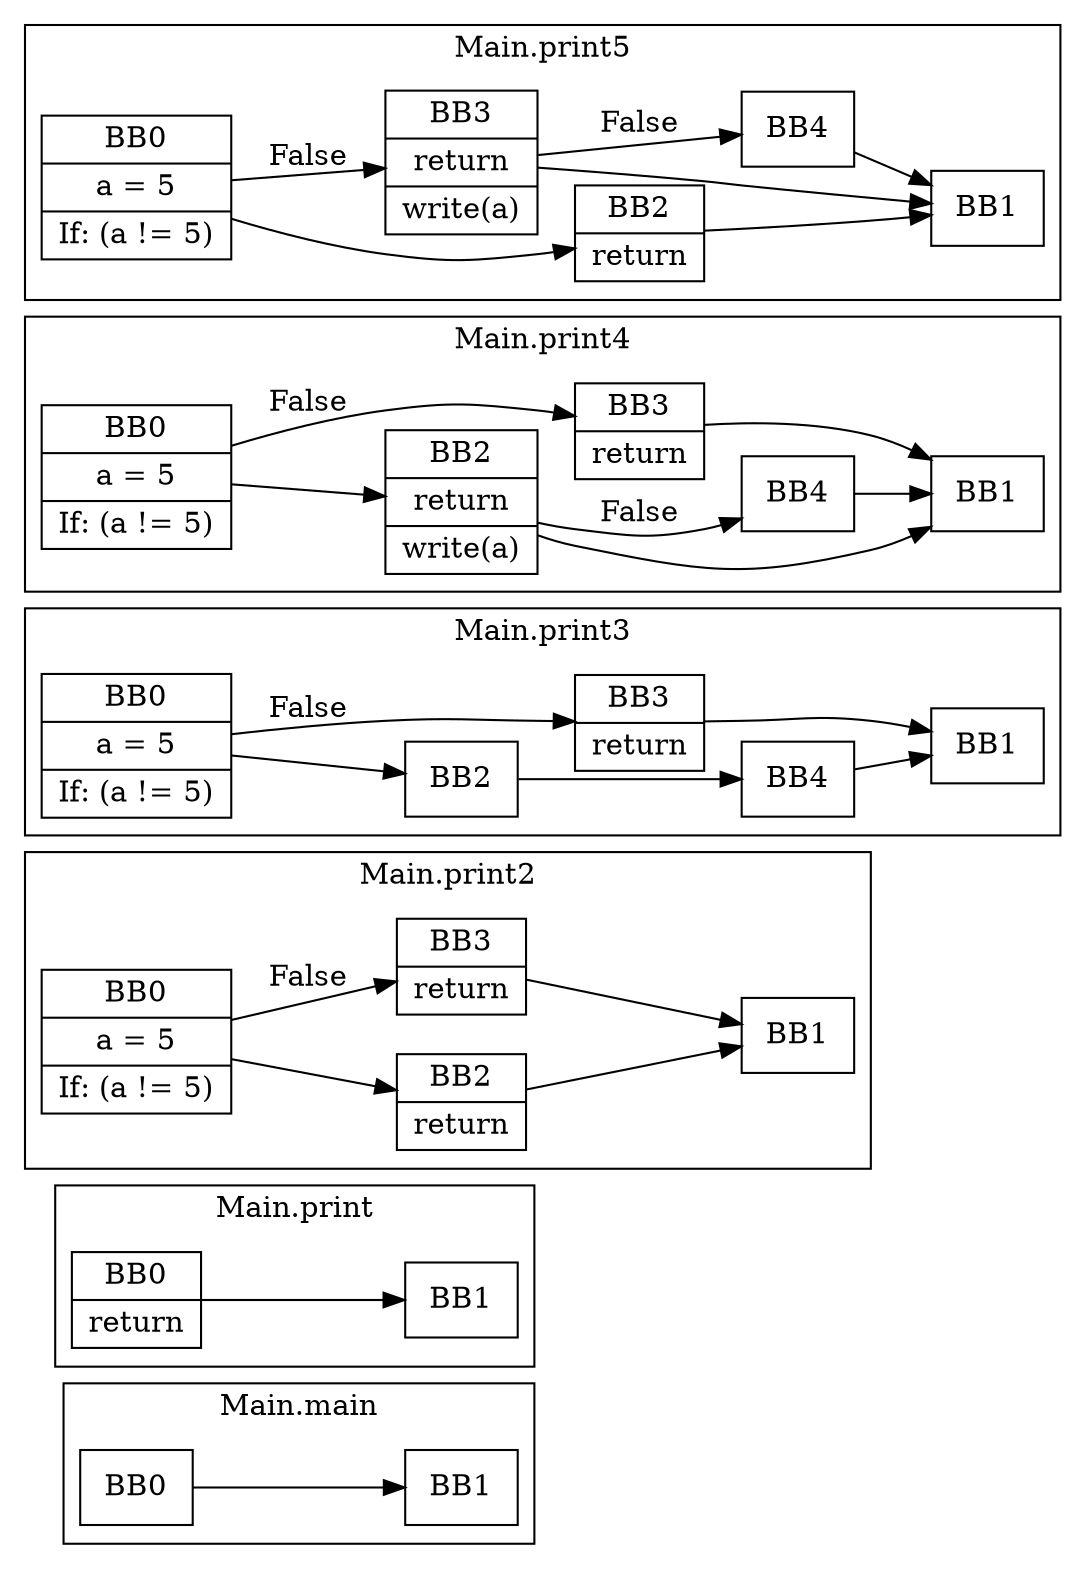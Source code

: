 digraph G {
  graph [ rankdir = "LR" ];
  subgraph cluster_0 {
    label = "Main.main"
    M0_BB0 [
      shape="record"
      label="BB0"
    ];
    M0_BB0 -> M0_BB1;
    M0_BB1 [
      shape="record"
      label="BB1"
    ];
  }
  subgraph cluster_1 {
    label = "Main.print"
    M1_BB0 [
      shape="record"
      label="BB0|return"
    ];
    M1_BB0 -> M1_BB1;
    M1_BB1 [
      shape="record"
      label="BB1"
    ];
  }
  subgraph cluster_2 {
    label = "Main.print2"
    M2_BB0 [
      shape="record"
      label="BB0|a = 5|If: (a != 5)"
    ];
    M2_BB0 -> M2_BB2;
    M2_BB0 -> M2_BB3 [label="False"];
    M2_BB1 [
      shape="record"
      label="BB1"
    ];
    M2_BB2 [
      shape="record"
      label="BB2|return"
    ];
    M2_BB2 -> M2_BB1;
    M2_BB3 [
      shape="record"
      label="BB3|return"
    ];
    M2_BB3 -> M2_BB1;
  }
  subgraph cluster_3 {
    label = "Main.print3"
    M3_BB0 [
      shape="record"
      label="BB0|a = 5|If: (a != 5)"
    ];
    M3_BB0 -> M3_BB2;
    M3_BB0 -> M3_BB3 [label="False"];
    M3_BB1 [
      shape="record"
      label="BB1"
    ];
    M3_BB2 [
      shape="record"
      label="BB2"
    ];
    M3_BB2 -> M3_BB4;
    M3_BB3 [
      shape="record"
      label="BB3|return"
    ];
    M3_BB3 -> M3_BB1;
    M3_BB4 [
      shape="record"
      label="BB4"
    ];
    M3_BB4 -> M3_BB1;
  }
  subgraph cluster_4 {
    label = "Main.print4"
    M4_BB0 [
      shape="record"
      label="BB0|a = 5|If: (a != 5)"
    ];
    M4_BB0 -> M4_BB2;
    M4_BB0 -> M4_BB3 [label="False"];
    M4_BB1 [
      shape="record"
      label="BB1"
    ];
    M4_BB2 [
      shape="record"
      label="BB2|return|write(a)"
    ];
    M4_BB2 -> M4_BB1;
    M4_BB2 -> M4_BB4 [label="False"];
    M4_BB3 [
      shape="record"
      label="BB3|return"
    ];
    M4_BB3 -> M4_BB1;
    M4_BB4 [
      shape="record"
      label="BB4"
    ];
    M4_BB4 -> M4_BB1;
  }
  subgraph cluster_5 {
    label = "Main.print5"
    M5_BB0 [
      shape="record"
      label="BB0|a = 5|If: (a != 5)"
    ];
    M5_BB0 -> M5_BB2;
    M5_BB0 -> M5_BB3 [label="False"];
    M5_BB1 [
      shape="record"
      label="BB1"
    ];
    M5_BB2 [
      shape="record"
      label="BB2|return"
    ];
    M5_BB2 -> M5_BB1;
    M5_BB3 [
      shape="record"
      label="BB3|return|write(a)"
    ];
    M5_BB3 -> M5_BB1;
    M5_BB3 -> M5_BB4 [label="False"];
    M5_BB4 [
      shape="record"
      label="BB4"
    ];
    M5_BB4 -> M5_BB1;
  }
}

